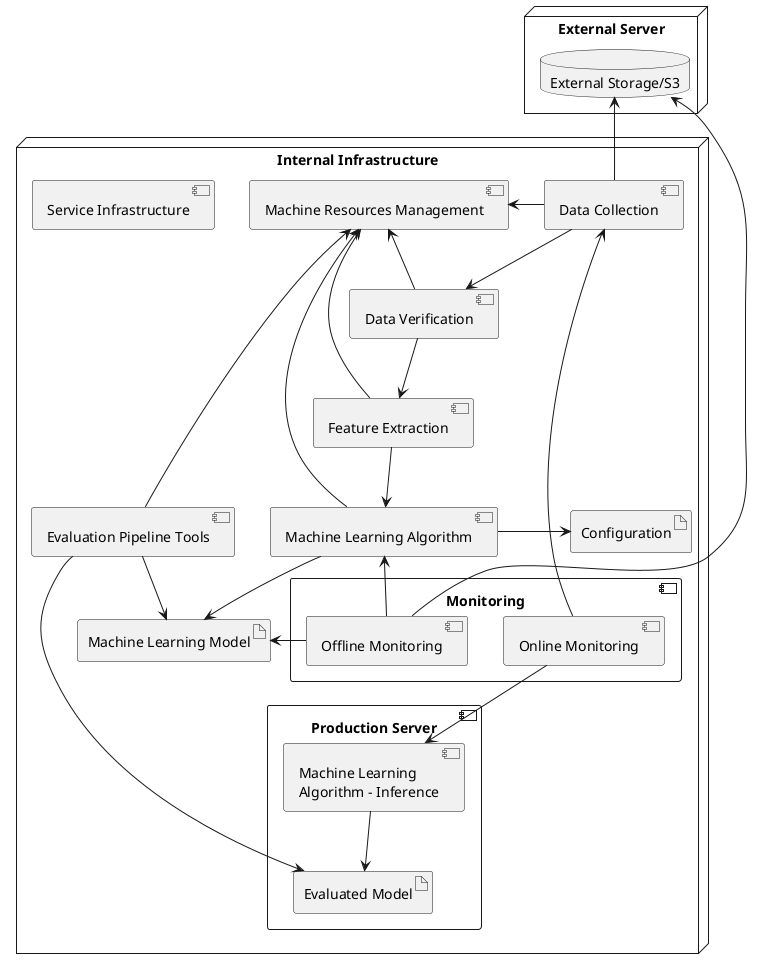 @startuml

node "External Server" {
  database "External Storage/S3" as s3
}

node "Internal Infrastructure" {
  component "Data Collection" as datacoll
  component "Feature Extraction" as fex
  component "Monitoring" as monitoring {
    component "Online Monitoring" as online_monitor
    component "Offline Monitoring" as offline_monitor
  }
  component "Data Verification" as dataver
  component "Machine Learning Algorithm" as mlalgo
  artifact "Machine Learning Model" as mlmod

  component "Evaluation Pipeline Tools" as evalpipe
  artifact "Configuration" as config
  component "Machine Resources Management" as mantools
  ' mterraform
  component "Service Infrastructure" as infra

  component "Production Server" as server {
    artifact "Evaluated Model" as evamod
    component "Machine Learning\nAlgorithm - Inference" as mlalgoi
  }
}

datacoll -u-> s3
datacoll -d-> dataver
dataver -d-> fex
fex -d-> mlalgo
mlalgo -d-> mlmod
mlalgo -r-> config

evalpipe --> mlmod
evalpipe -d-> evamod

offline_monitor -u-> s3
offline_monitor -u-> mlalgo
offline_monitor -u-> mlmod

mlalgoi --> evamod
online_monitor --> mlalgoi
online_monitor --> datacoll

' Monitoring
datacoll -l-> mantools
dataver -l-> mantools
fex -l-> mantools
mlalgo -l-> mantools
evalpipe -l-> mantools

@enduml
